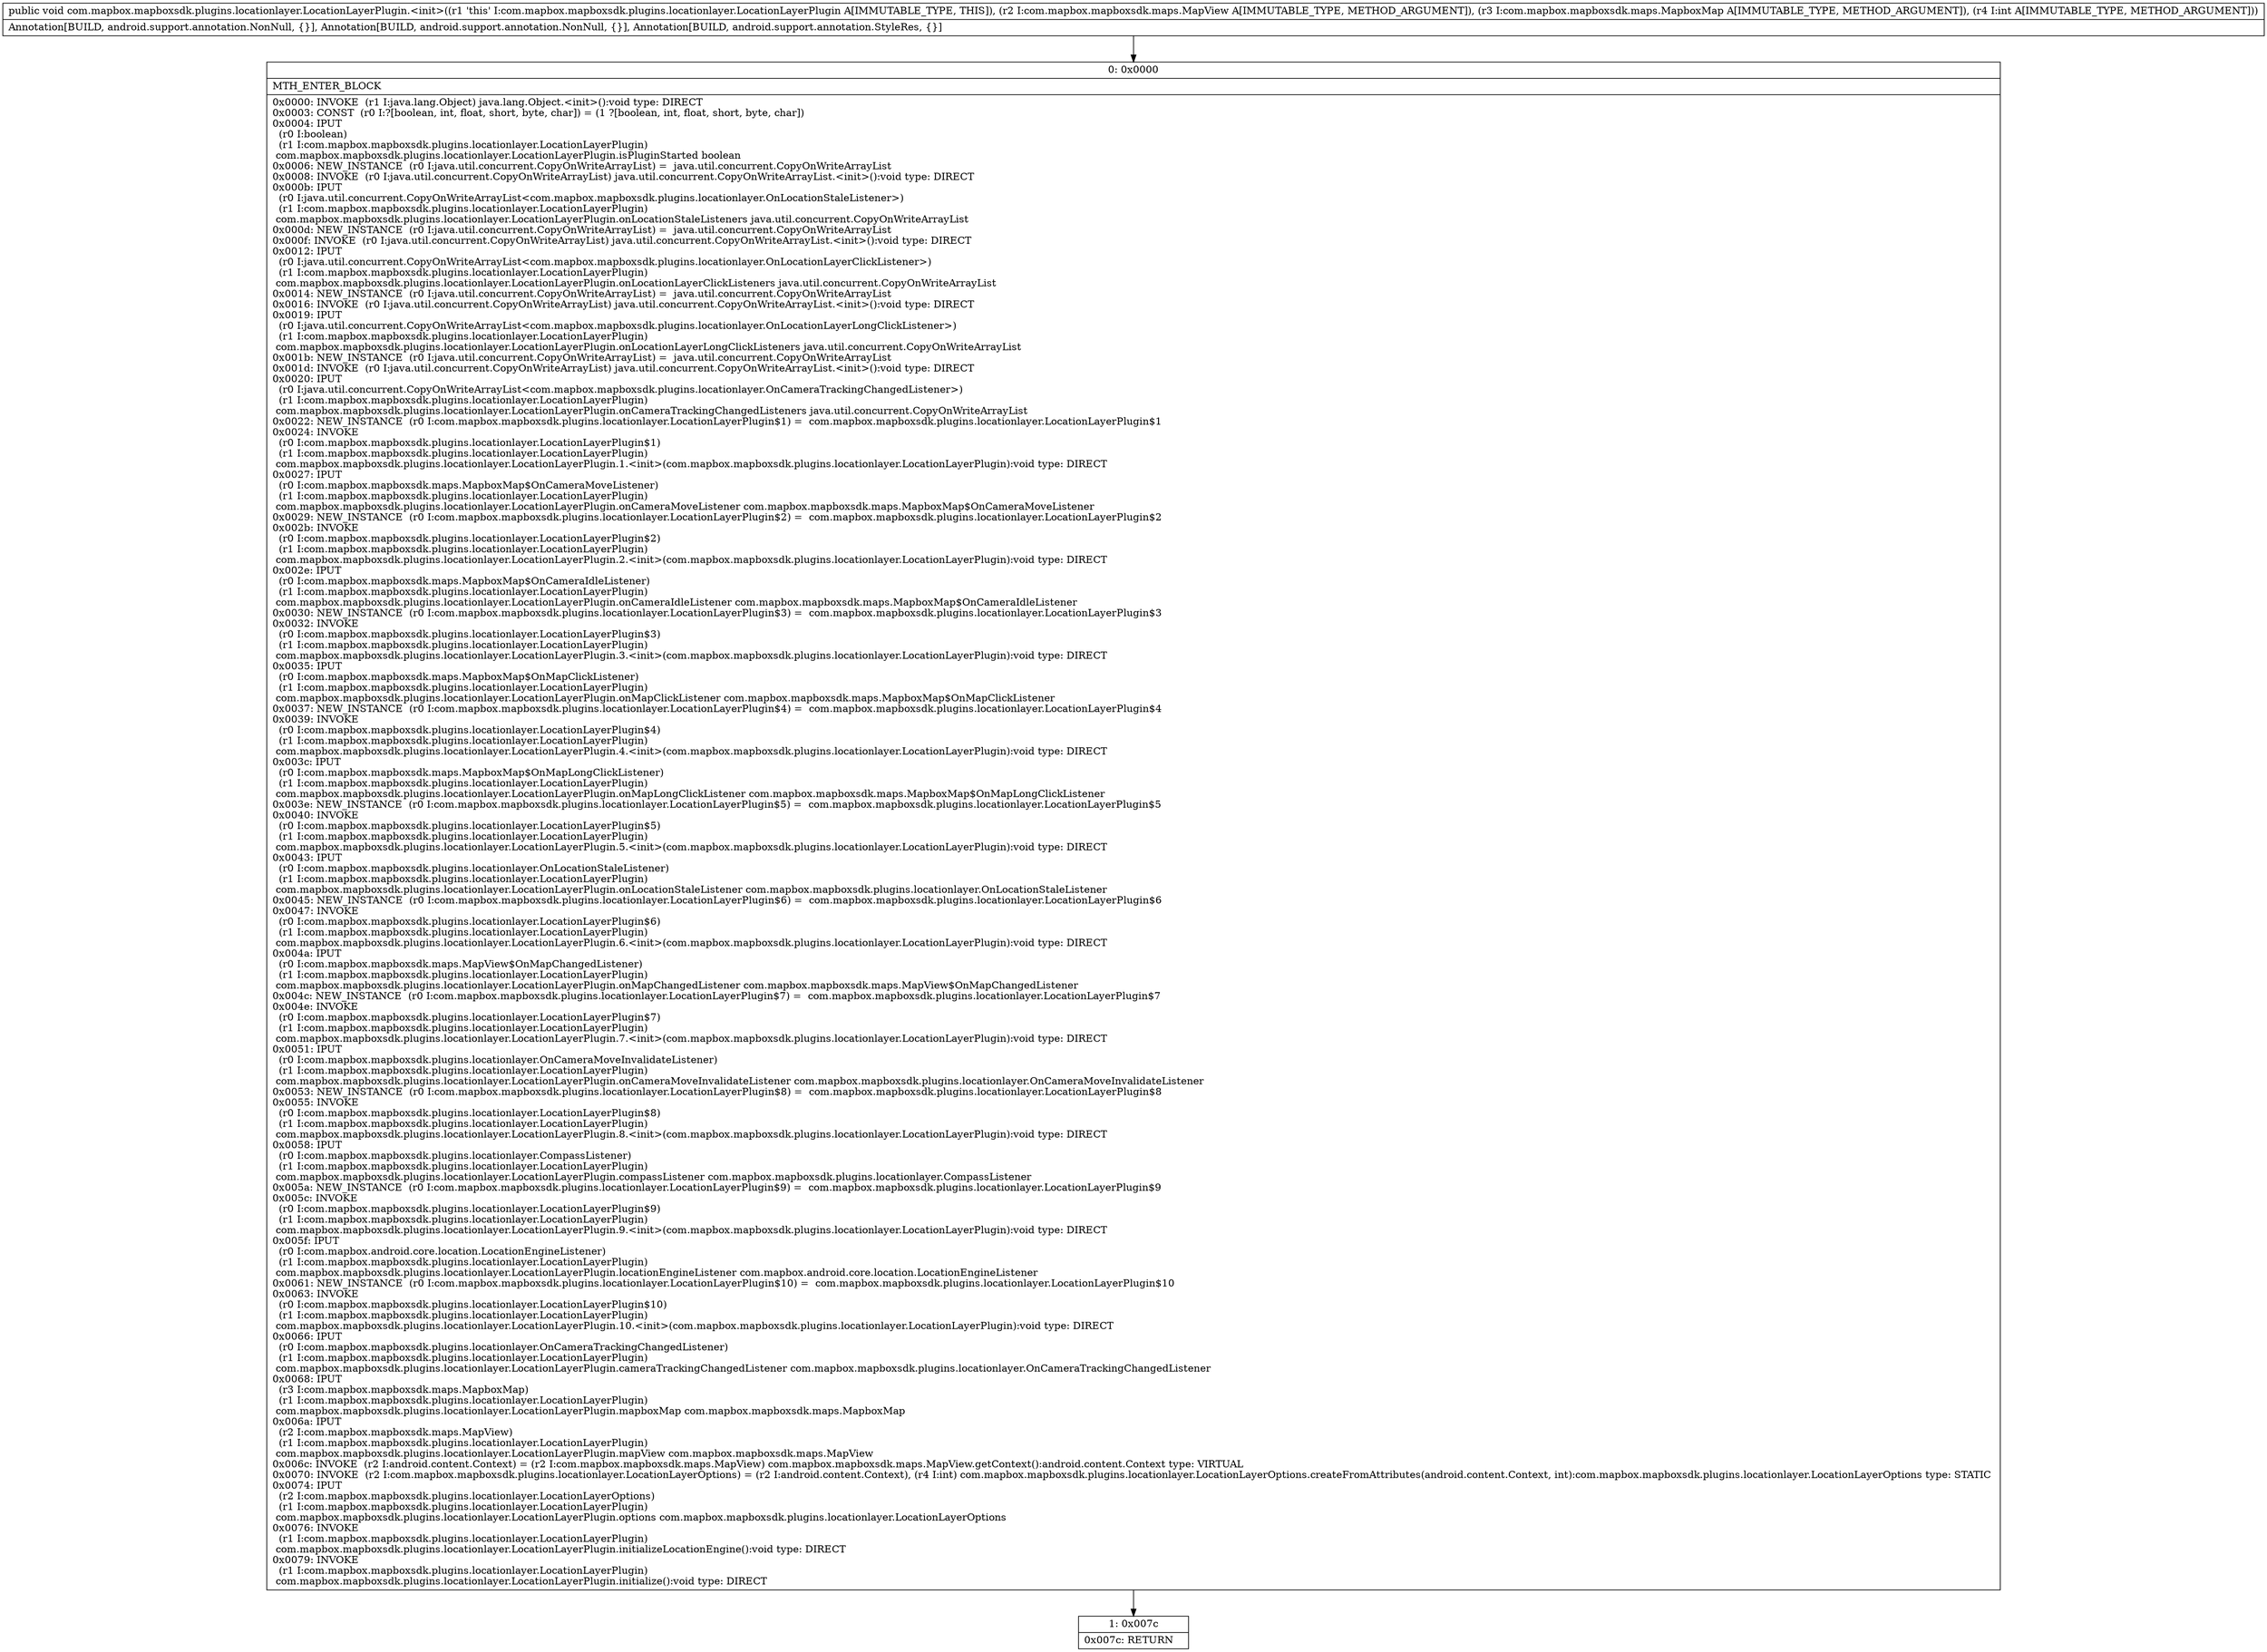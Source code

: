 digraph "CFG forcom.mapbox.mapboxsdk.plugins.locationlayer.LocationLayerPlugin.\<init\>(Lcom\/mapbox\/mapboxsdk\/maps\/MapView;Lcom\/mapbox\/mapboxsdk\/maps\/MapboxMap;I)V" {
Node_0 [shape=record,label="{0\:\ 0x0000|MTH_ENTER_BLOCK\l|0x0000: INVOKE  (r1 I:java.lang.Object) java.lang.Object.\<init\>():void type: DIRECT \l0x0003: CONST  (r0 I:?[boolean, int, float, short, byte, char]) = (1 ?[boolean, int, float, short, byte, char]) \l0x0004: IPUT  \l  (r0 I:boolean)\l  (r1 I:com.mapbox.mapboxsdk.plugins.locationlayer.LocationLayerPlugin)\l com.mapbox.mapboxsdk.plugins.locationlayer.LocationLayerPlugin.isPluginStarted boolean \l0x0006: NEW_INSTANCE  (r0 I:java.util.concurrent.CopyOnWriteArrayList) =  java.util.concurrent.CopyOnWriteArrayList \l0x0008: INVOKE  (r0 I:java.util.concurrent.CopyOnWriteArrayList) java.util.concurrent.CopyOnWriteArrayList.\<init\>():void type: DIRECT \l0x000b: IPUT  \l  (r0 I:java.util.concurrent.CopyOnWriteArrayList\<com.mapbox.mapboxsdk.plugins.locationlayer.OnLocationStaleListener\>)\l  (r1 I:com.mapbox.mapboxsdk.plugins.locationlayer.LocationLayerPlugin)\l com.mapbox.mapboxsdk.plugins.locationlayer.LocationLayerPlugin.onLocationStaleListeners java.util.concurrent.CopyOnWriteArrayList \l0x000d: NEW_INSTANCE  (r0 I:java.util.concurrent.CopyOnWriteArrayList) =  java.util.concurrent.CopyOnWriteArrayList \l0x000f: INVOKE  (r0 I:java.util.concurrent.CopyOnWriteArrayList) java.util.concurrent.CopyOnWriteArrayList.\<init\>():void type: DIRECT \l0x0012: IPUT  \l  (r0 I:java.util.concurrent.CopyOnWriteArrayList\<com.mapbox.mapboxsdk.plugins.locationlayer.OnLocationLayerClickListener\>)\l  (r1 I:com.mapbox.mapboxsdk.plugins.locationlayer.LocationLayerPlugin)\l com.mapbox.mapboxsdk.plugins.locationlayer.LocationLayerPlugin.onLocationLayerClickListeners java.util.concurrent.CopyOnWriteArrayList \l0x0014: NEW_INSTANCE  (r0 I:java.util.concurrent.CopyOnWriteArrayList) =  java.util.concurrent.CopyOnWriteArrayList \l0x0016: INVOKE  (r0 I:java.util.concurrent.CopyOnWriteArrayList) java.util.concurrent.CopyOnWriteArrayList.\<init\>():void type: DIRECT \l0x0019: IPUT  \l  (r0 I:java.util.concurrent.CopyOnWriteArrayList\<com.mapbox.mapboxsdk.plugins.locationlayer.OnLocationLayerLongClickListener\>)\l  (r1 I:com.mapbox.mapboxsdk.plugins.locationlayer.LocationLayerPlugin)\l com.mapbox.mapboxsdk.plugins.locationlayer.LocationLayerPlugin.onLocationLayerLongClickListeners java.util.concurrent.CopyOnWriteArrayList \l0x001b: NEW_INSTANCE  (r0 I:java.util.concurrent.CopyOnWriteArrayList) =  java.util.concurrent.CopyOnWriteArrayList \l0x001d: INVOKE  (r0 I:java.util.concurrent.CopyOnWriteArrayList) java.util.concurrent.CopyOnWriteArrayList.\<init\>():void type: DIRECT \l0x0020: IPUT  \l  (r0 I:java.util.concurrent.CopyOnWriteArrayList\<com.mapbox.mapboxsdk.plugins.locationlayer.OnCameraTrackingChangedListener\>)\l  (r1 I:com.mapbox.mapboxsdk.plugins.locationlayer.LocationLayerPlugin)\l com.mapbox.mapboxsdk.plugins.locationlayer.LocationLayerPlugin.onCameraTrackingChangedListeners java.util.concurrent.CopyOnWriteArrayList \l0x0022: NEW_INSTANCE  (r0 I:com.mapbox.mapboxsdk.plugins.locationlayer.LocationLayerPlugin$1) =  com.mapbox.mapboxsdk.plugins.locationlayer.LocationLayerPlugin$1 \l0x0024: INVOKE  \l  (r0 I:com.mapbox.mapboxsdk.plugins.locationlayer.LocationLayerPlugin$1)\l  (r1 I:com.mapbox.mapboxsdk.plugins.locationlayer.LocationLayerPlugin)\l com.mapbox.mapboxsdk.plugins.locationlayer.LocationLayerPlugin.1.\<init\>(com.mapbox.mapboxsdk.plugins.locationlayer.LocationLayerPlugin):void type: DIRECT \l0x0027: IPUT  \l  (r0 I:com.mapbox.mapboxsdk.maps.MapboxMap$OnCameraMoveListener)\l  (r1 I:com.mapbox.mapboxsdk.plugins.locationlayer.LocationLayerPlugin)\l com.mapbox.mapboxsdk.plugins.locationlayer.LocationLayerPlugin.onCameraMoveListener com.mapbox.mapboxsdk.maps.MapboxMap$OnCameraMoveListener \l0x0029: NEW_INSTANCE  (r0 I:com.mapbox.mapboxsdk.plugins.locationlayer.LocationLayerPlugin$2) =  com.mapbox.mapboxsdk.plugins.locationlayer.LocationLayerPlugin$2 \l0x002b: INVOKE  \l  (r0 I:com.mapbox.mapboxsdk.plugins.locationlayer.LocationLayerPlugin$2)\l  (r1 I:com.mapbox.mapboxsdk.plugins.locationlayer.LocationLayerPlugin)\l com.mapbox.mapboxsdk.plugins.locationlayer.LocationLayerPlugin.2.\<init\>(com.mapbox.mapboxsdk.plugins.locationlayer.LocationLayerPlugin):void type: DIRECT \l0x002e: IPUT  \l  (r0 I:com.mapbox.mapboxsdk.maps.MapboxMap$OnCameraIdleListener)\l  (r1 I:com.mapbox.mapboxsdk.plugins.locationlayer.LocationLayerPlugin)\l com.mapbox.mapboxsdk.plugins.locationlayer.LocationLayerPlugin.onCameraIdleListener com.mapbox.mapboxsdk.maps.MapboxMap$OnCameraIdleListener \l0x0030: NEW_INSTANCE  (r0 I:com.mapbox.mapboxsdk.plugins.locationlayer.LocationLayerPlugin$3) =  com.mapbox.mapboxsdk.plugins.locationlayer.LocationLayerPlugin$3 \l0x0032: INVOKE  \l  (r0 I:com.mapbox.mapboxsdk.plugins.locationlayer.LocationLayerPlugin$3)\l  (r1 I:com.mapbox.mapboxsdk.plugins.locationlayer.LocationLayerPlugin)\l com.mapbox.mapboxsdk.plugins.locationlayer.LocationLayerPlugin.3.\<init\>(com.mapbox.mapboxsdk.plugins.locationlayer.LocationLayerPlugin):void type: DIRECT \l0x0035: IPUT  \l  (r0 I:com.mapbox.mapboxsdk.maps.MapboxMap$OnMapClickListener)\l  (r1 I:com.mapbox.mapboxsdk.plugins.locationlayer.LocationLayerPlugin)\l com.mapbox.mapboxsdk.plugins.locationlayer.LocationLayerPlugin.onMapClickListener com.mapbox.mapboxsdk.maps.MapboxMap$OnMapClickListener \l0x0037: NEW_INSTANCE  (r0 I:com.mapbox.mapboxsdk.plugins.locationlayer.LocationLayerPlugin$4) =  com.mapbox.mapboxsdk.plugins.locationlayer.LocationLayerPlugin$4 \l0x0039: INVOKE  \l  (r0 I:com.mapbox.mapboxsdk.plugins.locationlayer.LocationLayerPlugin$4)\l  (r1 I:com.mapbox.mapboxsdk.plugins.locationlayer.LocationLayerPlugin)\l com.mapbox.mapboxsdk.plugins.locationlayer.LocationLayerPlugin.4.\<init\>(com.mapbox.mapboxsdk.plugins.locationlayer.LocationLayerPlugin):void type: DIRECT \l0x003c: IPUT  \l  (r0 I:com.mapbox.mapboxsdk.maps.MapboxMap$OnMapLongClickListener)\l  (r1 I:com.mapbox.mapboxsdk.plugins.locationlayer.LocationLayerPlugin)\l com.mapbox.mapboxsdk.plugins.locationlayer.LocationLayerPlugin.onMapLongClickListener com.mapbox.mapboxsdk.maps.MapboxMap$OnMapLongClickListener \l0x003e: NEW_INSTANCE  (r0 I:com.mapbox.mapboxsdk.plugins.locationlayer.LocationLayerPlugin$5) =  com.mapbox.mapboxsdk.plugins.locationlayer.LocationLayerPlugin$5 \l0x0040: INVOKE  \l  (r0 I:com.mapbox.mapboxsdk.plugins.locationlayer.LocationLayerPlugin$5)\l  (r1 I:com.mapbox.mapboxsdk.plugins.locationlayer.LocationLayerPlugin)\l com.mapbox.mapboxsdk.plugins.locationlayer.LocationLayerPlugin.5.\<init\>(com.mapbox.mapboxsdk.plugins.locationlayer.LocationLayerPlugin):void type: DIRECT \l0x0043: IPUT  \l  (r0 I:com.mapbox.mapboxsdk.plugins.locationlayer.OnLocationStaleListener)\l  (r1 I:com.mapbox.mapboxsdk.plugins.locationlayer.LocationLayerPlugin)\l com.mapbox.mapboxsdk.plugins.locationlayer.LocationLayerPlugin.onLocationStaleListener com.mapbox.mapboxsdk.plugins.locationlayer.OnLocationStaleListener \l0x0045: NEW_INSTANCE  (r0 I:com.mapbox.mapboxsdk.plugins.locationlayer.LocationLayerPlugin$6) =  com.mapbox.mapboxsdk.plugins.locationlayer.LocationLayerPlugin$6 \l0x0047: INVOKE  \l  (r0 I:com.mapbox.mapboxsdk.plugins.locationlayer.LocationLayerPlugin$6)\l  (r1 I:com.mapbox.mapboxsdk.plugins.locationlayer.LocationLayerPlugin)\l com.mapbox.mapboxsdk.plugins.locationlayer.LocationLayerPlugin.6.\<init\>(com.mapbox.mapboxsdk.plugins.locationlayer.LocationLayerPlugin):void type: DIRECT \l0x004a: IPUT  \l  (r0 I:com.mapbox.mapboxsdk.maps.MapView$OnMapChangedListener)\l  (r1 I:com.mapbox.mapboxsdk.plugins.locationlayer.LocationLayerPlugin)\l com.mapbox.mapboxsdk.plugins.locationlayer.LocationLayerPlugin.onMapChangedListener com.mapbox.mapboxsdk.maps.MapView$OnMapChangedListener \l0x004c: NEW_INSTANCE  (r0 I:com.mapbox.mapboxsdk.plugins.locationlayer.LocationLayerPlugin$7) =  com.mapbox.mapboxsdk.plugins.locationlayer.LocationLayerPlugin$7 \l0x004e: INVOKE  \l  (r0 I:com.mapbox.mapboxsdk.plugins.locationlayer.LocationLayerPlugin$7)\l  (r1 I:com.mapbox.mapboxsdk.plugins.locationlayer.LocationLayerPlugin)\l com.mapbox.mapboxsdk.plugins.locationlayer.LocationLayerPlugin.7.\<init\>(com.mapbox.mapboxsdk.plugins.locationlayer.LocationLayerPlugin):void type: DIRECT \l0x0051: IPUT  \l  (r0 I:com.mapbox.mapboxsdk.plugins.locationlayer.OnCameraMoveInvalidateListener)\l  (r1 I:com.mapbox.mapboxsdk.plugins.locationlayer.LocationLayerPlugin)\l com.mapbox.mapboxsdk.plugins.locationlayer.LocationLayerPlugin.onCameraMoveInvalidateListener com.mapbox.mapboxsdk.plugins.locationlayer.OnCameraMoveInvalidateListener \l0x0053: NEW_INSTANCE  (r0 I:com.mapbox.mapboxsdk.plugins.locationlayer.LocationLayerPlugin$8) =  com.mapbox.mapboxsdk.plugins.locationlayer.LocationLayerPlugin$8 \l0x0055: INVOKE  \l  (r0 I:com.mapbox.mapboxsdk.plugins.locationlayer.LocationLayerPlugin$8)\l  (r1 I:com.mapbox.mapboxsdk.plugins.locationlayer.LocationLayerPlugin)\l com.mapbox.mapboxsdk.plugins.locationlayer.LocationLayerPlugin.8.\<init\>(com.mapbox.mapboxsdk.plugins.locationlayer.LocationLayerPlugin):void type: DIRECT \l0x0058: IPUT  \l  (r0 I:com.mapbox.mapboxsdk.plugins.locationlayer.CompassListener)\l  (r1 I:com.mapbox.mapboxsdk.plugins.locationlayer.LocationLayerPlugin)\l com.mapbox.mapboxsdk.plugins.locationlayer.LocationLayerPlugin.compassListener com.mapbox.mapboxsdk.plugins.locationlayer.CompassListener \l0x005a: NEW_INSTANCE  (r0 I:com.mapbox.mapboxsdk.plugins.locationlayer.LocationLayerPlugin$9) =  com.mapbox.mapboxsdk.plugins.locationlayer.LocationLayerPlugin$9 \l0x005c: INVOKE  \l  (r0 I:com.mapbox.mapboxsdk.plugins.locationlayer.LocationLayerPlugin$9)\l  (r1 I:com.mapbox.mapboxsdk.plugins.locationlayer.LocationLayerPlugin)\l com.mapbox.mapboxsdk.plugins.locationlayer.LocationLayerPlugin.9.\<init\>(com.mapbox.mapboxsdk.plugins.locationlayer.LocationLayerPlugin):void type: DIRECT \l0x005f: IPUT  \l  (r0 I:com.mapbox.android.core.location.LocationEngineListener)\l  (r1 I:com.mapbox.mapboxsdk.plugins.locationlayer.LocationLayerPlugin)\l com.mapbox.mapboxsdk.plugins.locationlayer.LocationLayerPlugin.locationEngineListener com.mapbox.android.core.location.LocationEngineListener \l0x0061: NEW_INSTANCE  (r0 I:com.mapbox.mapboxsdk.plugins.locationlayer.LocationLayerPlugin$10) =  com.mapbox.mapboxsdk.plugins.locationlayer.LocationLayerPlugin$10 \l0x0063: INVOKE  \l  (r0 I:com.mapbox.mapboxsdk.plugins.locationlayer.LocationLayerPlugin$10)\l  (r1 I:com.mapbox.mapboxsdk.plugins.locationlayer.LocationLayerPlugin)\l com.mapbox.mapboxsdk.plugins.locationlayer.LocationLayerPlugin.10.\<init\>(com.mapbox.mapboxsdk.plugins.locationlayer.LocationLayerPlugin):void type: DIRECT \l0x0066: IPUT  \l  (r0 I:com.mapbox.mapboxsdk.plugins.locationlayer.OnCameraTrackingChangedListener)\l  (r1 I:com.mapbox.mapboxsdk.plugins.locationlayer.LocationLayerPlugin)\l com.mapbox.mapboxsdk.plugins.locationlayer.LocationLayerPlugin.cameraTrackingChangedListener com.mapbox.mapboxsdk.plugins.locationlayer.OnCameraTrackingChangedListener \l0x0068: IPUT  \l  (r3 I:com.mapbox.mapboxsdk.maps.MapboxMap)\l  (r1 I:com.mapbox.mapboxsdk.plugins.locationlayer.LocationLayerPlugin)\l com.mapbox.mapboxsdk.plugins.locationlayer.LocationLayerPlugin.mapboxMap com.mapbox.mapboxsdk.maps.MapboxMap \l0x006a: IPUT  \l  (r2 I:com.mapbox.mapboxsdk.maps.MapView)\l  (r1 I:com.mapbox.mapboxsdk.plugins.locationlayer.LocationLayerPlugin)\l com.mapbox.mapboxsdk.plugins.locationlayer.LocationLayerPlugin.mapView com.mapbox.mapboxsdk.maps.MapView \l0x006c: INVOKE  (r2 I:android.content.Context) = (r2 I:com.mapbox.mapboxsdk.maps.MapView) com.mapbox.mapboxsdk.maps.MapView.getContext():android.content.Context type: VIRTUAL \l0x0070: INVOKE  (r2 I:com.mapbox.mapboxsdk.plugins.locationlayer.LocationLayerOptions) = (r2 I:android.content.Context), (r4 I:int) com.mapbox.mapboxsdk.plugins.locationlayer.LocationLayerOptions.createFromAttributes(android.content.Context, int):com.mapbox.mapboxsdk.plugins.locationlayer.LocationLayerOptions type: STATIC \l0x0074: IPUT  \l  (r2 I:com.mapbox.mapboxsdk.plugins.locationlayer.LocationLayerOptions)\l  (r1 I:com.mapbox.mapboxsdk.plugins.locationlayer.LocationLayerPlugin)\l com.mapbox.mapboxsdk.plugins.locationlayer.LocationLayerPlugin.options com.mapbox.mapboxsdk.plugins.locationlayer.LocationLayerOptions \l0x0076: INVOKE  \l  (r1 I:com.mapbox.mapboxsdk.plugins.locationlayer.LocationLayerPlugin)\l com.mapbox.mapboxsdk.plugins.locationlayer.LocationLayerPlugin.initializeLocationEngine():void type: DIRECT \l0x0079: INVOKE  \l  (r1 I:com.mapbox.mapboxsdk.plugins.locationlayer.LocationLayerPlugin)\l com.mapbox.mapboxsdk.plugins.locationlayer.LocationLayerPlugin.initialize():void type: DIRECT \l}"];
Node_1 [shape=record,label="{1\:\ 0x007c|0x007c: RETURN   \l}"];
MethodNode[shape=record,label="{public void com.mapbox.mapboxsdk.plugins.locationlayer.LocationLayerPlugin.\<init\>((r1 'this' I:com.mapbox.mapboxsdk.plugins.locationlayer.LocationLayerPlugin A[IMMUTABLE_TYPE, THIS]), (r2 I:com.mapbox.mapboxsdk.maps.MapView A[IMMUTABLE_TYPE, METHOD_ARGUMENT]), (r3 I:com.mapbox.mapboxsdk.maps.MapboxMap A[IMMUTABLE_TYPE, METHOD_ARGUMENT]), (r4 I:int A[IMMUTABLE_TYPE, METHOD_ARGUMENT]))  | Annotation[BUILD, android.support.annotation.NonNull, \{\}], Annotation[BUILD, android.support.annotation.NonNull, \{\}], Annotation[BUILD, android.support.annotation.StyleRes, \{\}]\l}"];
MethodNode -> Node_0;
Node_0 -> Node_1;
}

